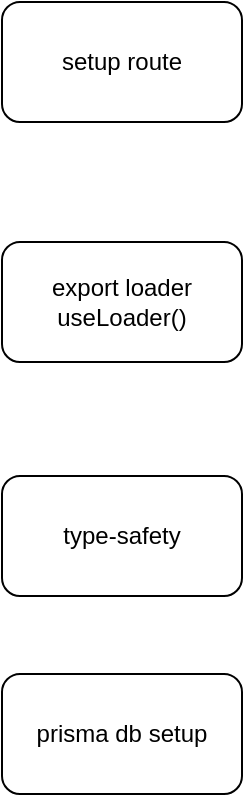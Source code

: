 <mxfile version="20.2.2" type="github">
  <diagram id="tx-EgkOs6txUjuiGDX3E" name="Page-1">
    <mxGraphModel dx="1298" dy="809" grid="0" gridSize="10" guides="1" tooltips="1" connect="1" arrows="1" fold="1" page="0" pageScale="1" pageWidth="827" pageHeight="1169" math="0" shadow="0">
      <root>
        <mxCell id="0" />
        <mxCell id="1" parent="0" />
        <mxCell id="HzaMs9VLNogWFWMUmDYU-2" value="setup route" style="rounded=1;whiteSpace=wrap;html=1;" vertex="1" parent="1">
          <mxGeometry x="198" y="93" width="120" height="60" as="geometry" />
        </mxCell>
        <mxCell id="HzaMs9VLNogWFWMUmDYU-3" value="export loader&lt;br&gt;useLoader()" style="rounded=1;whiteSpace=wrap;html=1;" vertex="1" parent="1">
          <mxGeometry x="198" y="213" width="120" height="60" as="geometry" />
        </mxCell>
        <mxCell id="HzaMs9VLNogWFWMUmDYU-4" value="type-safety" style="rounded=1;whiteSpace=wrap;html=1;" vertex="1" parent="1">
          <mxGeometry x="198" y="330" width="120" height="60" as="geometry" />
        </mxCell>
        <mxCell id="HzaMs9VLNogWFWMUmDYU-5" value="prisma db setup" style="rounded=1;whiteSpace=wrap;html=1;" vertex="1" parent="1">
          <mxGeometry x="198" y="429" width="120" height="60" as="geometry" />
        </mxCell>
      </root>
    </mxGraphModel>
  </diagram>
</mxfile>
